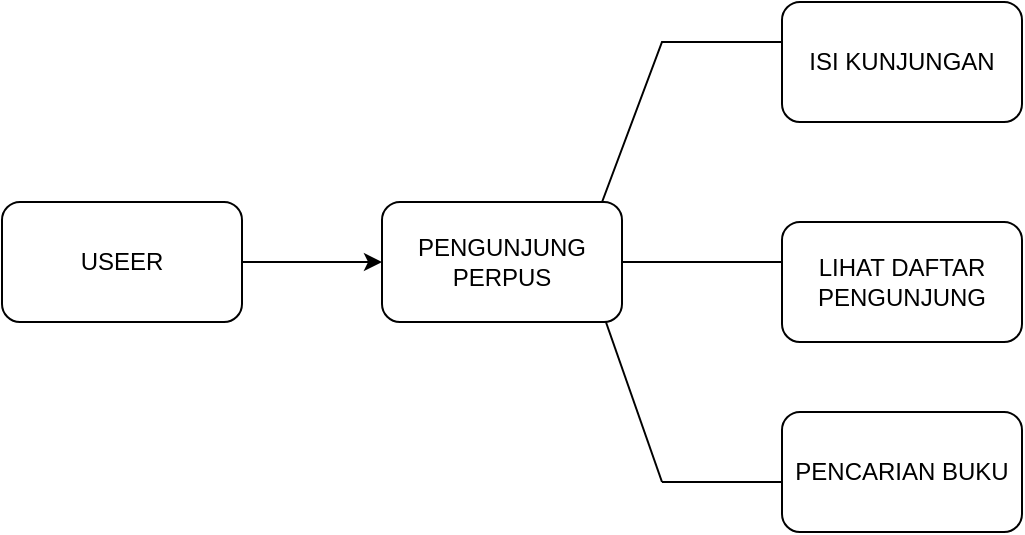 <mxfile version="22.1.21" type="github">
  <diagram name="Halaman-1" id="AGyIToZOkOdj_QnN_FOA">
    <mxGraphModel dx="1114" dy="600" grid="1" gridSize="10" guides="1" tooltips="1" connect="1" arrows="1" fold="1" page="1" pageScale="1" pageWidth="827" pageHeight="1169" math="0" shadow="0">
      <root>
        <mxCell id="0" />
        <mxCell id="1" parent="0" />
        <mxCell id="iR0gDfdmUfP9JsdVzMIi-1" value="USEER" style="rounded=1;whiteSpace=wrap;html=1;" vertex="1" parent="1">
          <mxGeometry x="130" y="480" width="120" height="60" as="geometry" />
        </mxCell>
        <mxCell id="iR0gDfdmUfP9JsdVzMIi-10" value="" style="endArrow=classic;html=1;rounded=0;exitX=1;exitY=0.5;exitDx=0;exitDy=0;" edge="1" parent="1" source="iR0gDfdmUfP9JsdVzMIi-11">
          <mxGeometry width="50" height="50" relative="1" as="geometry">
            <mxPoint x="390" y="540" as="sourcePoint" />
            <mxPoint x="400" y="510" as="targetPoint" />
          </mxGeometry>
        </mxCell>
        <mxCell id="iR0gDfdmUfP9JsdVzMIi-15" value="" style="endArrow=none;html=1;rounded=0;exitX=0.917;exitY=0;exitDx=0;exitDy=0;exitPerimeter=0;" edge="1" parent="1" source="iR0gDfdmUfP9JsdVzMIi-11">
          <mxGeometry width="50" height="50" relative="1" as="geometry">
            <mxPoint x="390" y="540" as="sourcePoint" />
            <mxPoint x="540" y="400" as="targetPoint" />
            <Array as="points">
              <mxPoint x="460" y="400" />
            </Array>
          </mxGeometry>
        </mxCell>
        <mxCell id="iR0gDfdmUfP9JsdVzMIi-16" value="" style="endArrow=none;html=1;rounded=0;entryX=0.933;entryY=1;entryDx=0;entryDy=0;entryPerimeter=0;" edge="1" parent="1" target="iR0gDfdmUfP9JsdVzMIi-11">
          <mxGeometry width="50" height="50" relative="1" as="geometry">
            <mxPoint x="460" y="620" as="sourcePoint" />
            <mxPoint x="440" y="590" as="targetPoint" />
          </mxGeometry>
        </mxCell>
        <mxCell id="iR0gDfdmUfP9JsdVzMIi-17" value="" style="endArrow=none;html=1;rounded=0;" edge="1" parent="1">
          <mxGeometry width="50" height="50" relative="1" as="geometry">
            <mxPoint x="550" y="620" as="sourcePoint" />
            <mxPoint x="460" y="620" as="targetPoint" />
          </mxGeometry>
        </mxCell>
        <mxCell id="iR0gDfdmUfP9JsdVzMIi-18" value="" style="endArrow=none;html=1;rounded=0;entryX=1;entryY=0.5;entryDx=0;entryDy=0;" edge="1" parent="1" target="iR0gDfdmUfP9JsdVzMIi-11">
          <mxGeometry width="50" height="50" relative="1" as="geometry">
            <mxPoint x="560" y="510" as="sourcePoint" />
            <mxPoint x="440" y="590" as="targetPoint" />
          </mxGeometry>
        </mxCell>
        <mxCell id="iR0gDfdmUfP9JsdVzMIi-19" value="LIHAT DAFTAR PENGUNJUNG" style="rounded=1;whiteSpace=wrap;html=1;" vertex="1" parent="1">
          <mxGeometry x="520" y="490" width="120" height="60" as="geometry" />
        </mxCell>
        <mxCell id="iR0gDfdmUfP9JsdVzMIi-20" value="ISI KUNJUNGAN" style="rounded=1;whiteSpace=wrap;html=1;" vertex="1" parent="1">
          <mxGeometry x="520" y="380" width="120" height="60" as="geometry" />
        </mxCell>
        <mxCell id="iR0gDfdmUfP9JsdVzMIi-21" value="PENCARIAN BUKU" style="rounded=1;whiteSpace=wrap;html=1;" vertex="1" parent="1">
          <mxGeometry x="520" y="585" width="120" height="60" as="geometry" />
        </mxCell>
        <mxCell id="iR0gDfdmUfP9JsdVzMIi-23" value="" style="endArrow=classic;html=1;rounded=0;exitX=1;exitY=0.5;exitDx=0;exitDy=0;" edge="1" parent="1" source="iR0gDfdmUfP9JsdVzMIi-1" target="iR0gDfdmUfP9JsdVzMIi-11">
          <mxGeometry width="50" height="50" relative="1" as="geometry">
            <mxPoint x="250" y="510" as="sourcePoint" />
            <mxPoint x="400" y="510" as="targetPoint" />
          </mxGeometry>
        </mxCell>
        <mxCell id="iR0gDfdmUfP9JsdVzMIi-11" value="PENGUNJUNG PERPUS" style="rounded=1;whiteSpace=wrap;html=1;" vertex="1" parent="1">
          <mxGeometry x="320" y="480" width="120" height="60" as="geometry" />
        </mxCell>
      </root>
    </mxGraphModel>
  </diagram>
</mxfile>
